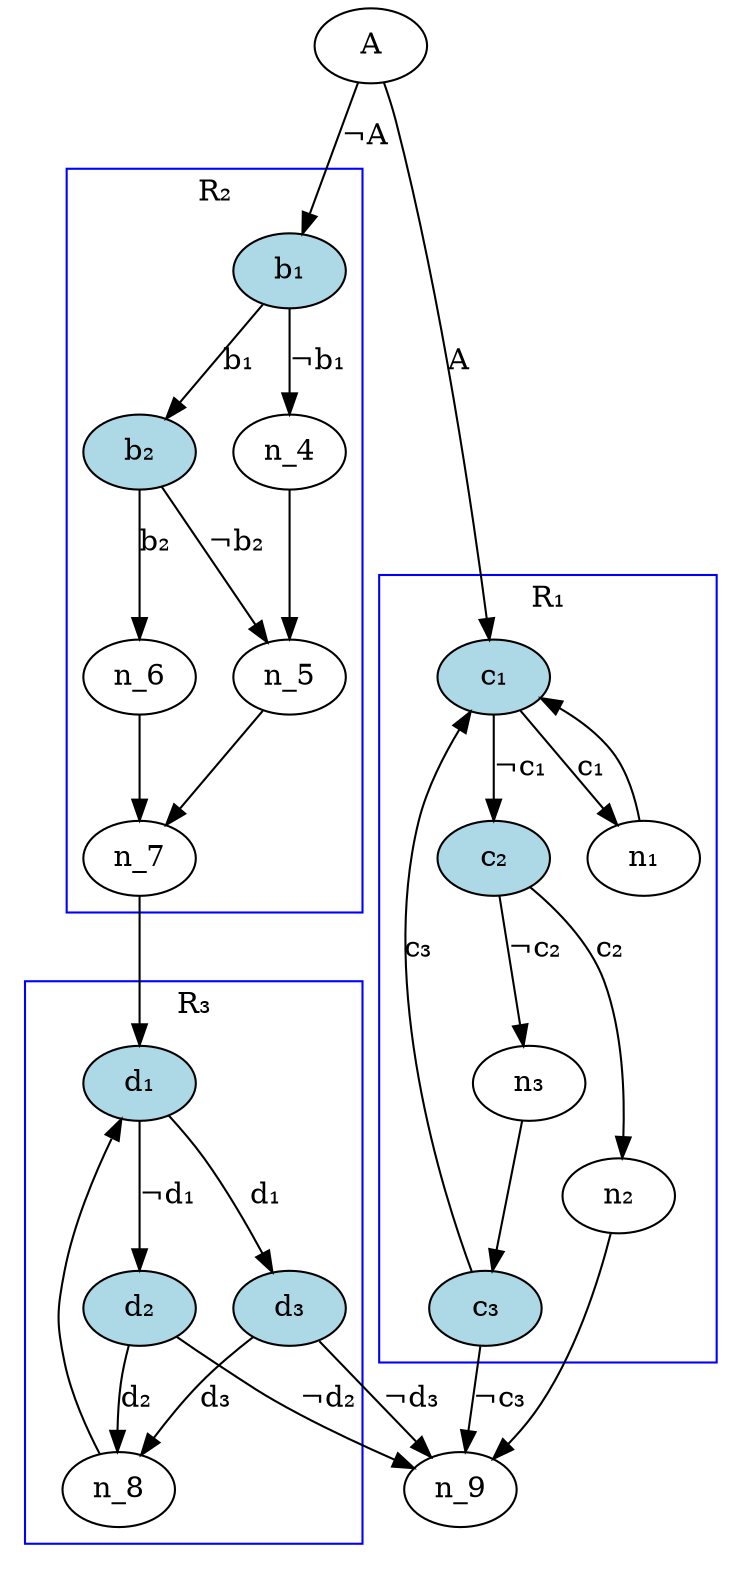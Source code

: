 // Sample taken from Fig. 3 in Yakdan et al. No More Gotos: Decompilation Using
// Pattern-Independent Control-Flow Structuring and Semantics-Preserving
// Transformations [1].
//
// [1]: https://net.cs.uni-bonn.de/fileadmin/ag/martini/Staff/yakdan/dream_ndss2015.pdf

digraph {
	newrank=true

	// Nodes.
	A [entry=true]
	subgraph cluster_1 {
		label="R₁"
		color=blue
		c₁ [fillcolor=lightblue style=filled]
		c₂ [fillcolor=lightblue style=filled]
		c₃ [fillcolor=lightblue style=filled]
		n₁
		n₂
		n₃
	}
	subgraph cluster_2 {
		label="R₂"
		color=blue
		b₁ [fillcolor=lightblue style=filled]
		b₂ [fillcolor=lightblue style=filled]
		n_4
		n_5
		n_6
		n_7
	}
	subgraph cluster_3 {
		label="R₃"
		color=blue
		d₁ [fillcolor=lightblue style=filled]
		d₂ [fillcolor=lightblue style=filled]
		d₃ [fillcolor=lightblue style=filled]
		n_8
	}
	n_9

	// Edges.
	// A
	A -> b₁ [label="¬A"]
	A -> c₁ [label="A"]

	// R₁
	c₁ -> c₂ [label="¬c₁"]
	c₁ -> n₁ [label="c₁"]
	n₁ -> c₁
	c₂ -> n₂ [label="c₂"]
	c₂ -> n₃ [label="¬c₂"]
	n₂ -> n_9
	n₃ -> c₃
	c₃ -> c₁ [label="c₃"]
	c₃ -> n_9 [label="¬c₃"]

	// R₂
	b₁ -> b₂ [label="b₁"]
	b₁ -> n_4 [label="¬b₁"]
	b₂ -> n_5 [label="¬b₂"]
	b₂ -> n_6 [label="b₂"]
	n_4 -> n_5
	n_5 -> n_7
	n_6 -> n_7
	n_7 -> d₁

	// R₃
	d₁ -> d₂ [label="¬d₁"]
	d₁ -> d₃ [label="d₁"]
	d₂ -> n_9 [label="¬d₂"]
	d₂ -> n_8 [label="d₂"]
	d₃ -> n_9 [label="¬d₃"]
	d₃ -> n_8 [label="d₃"]
	n_8 -> d₁
}

